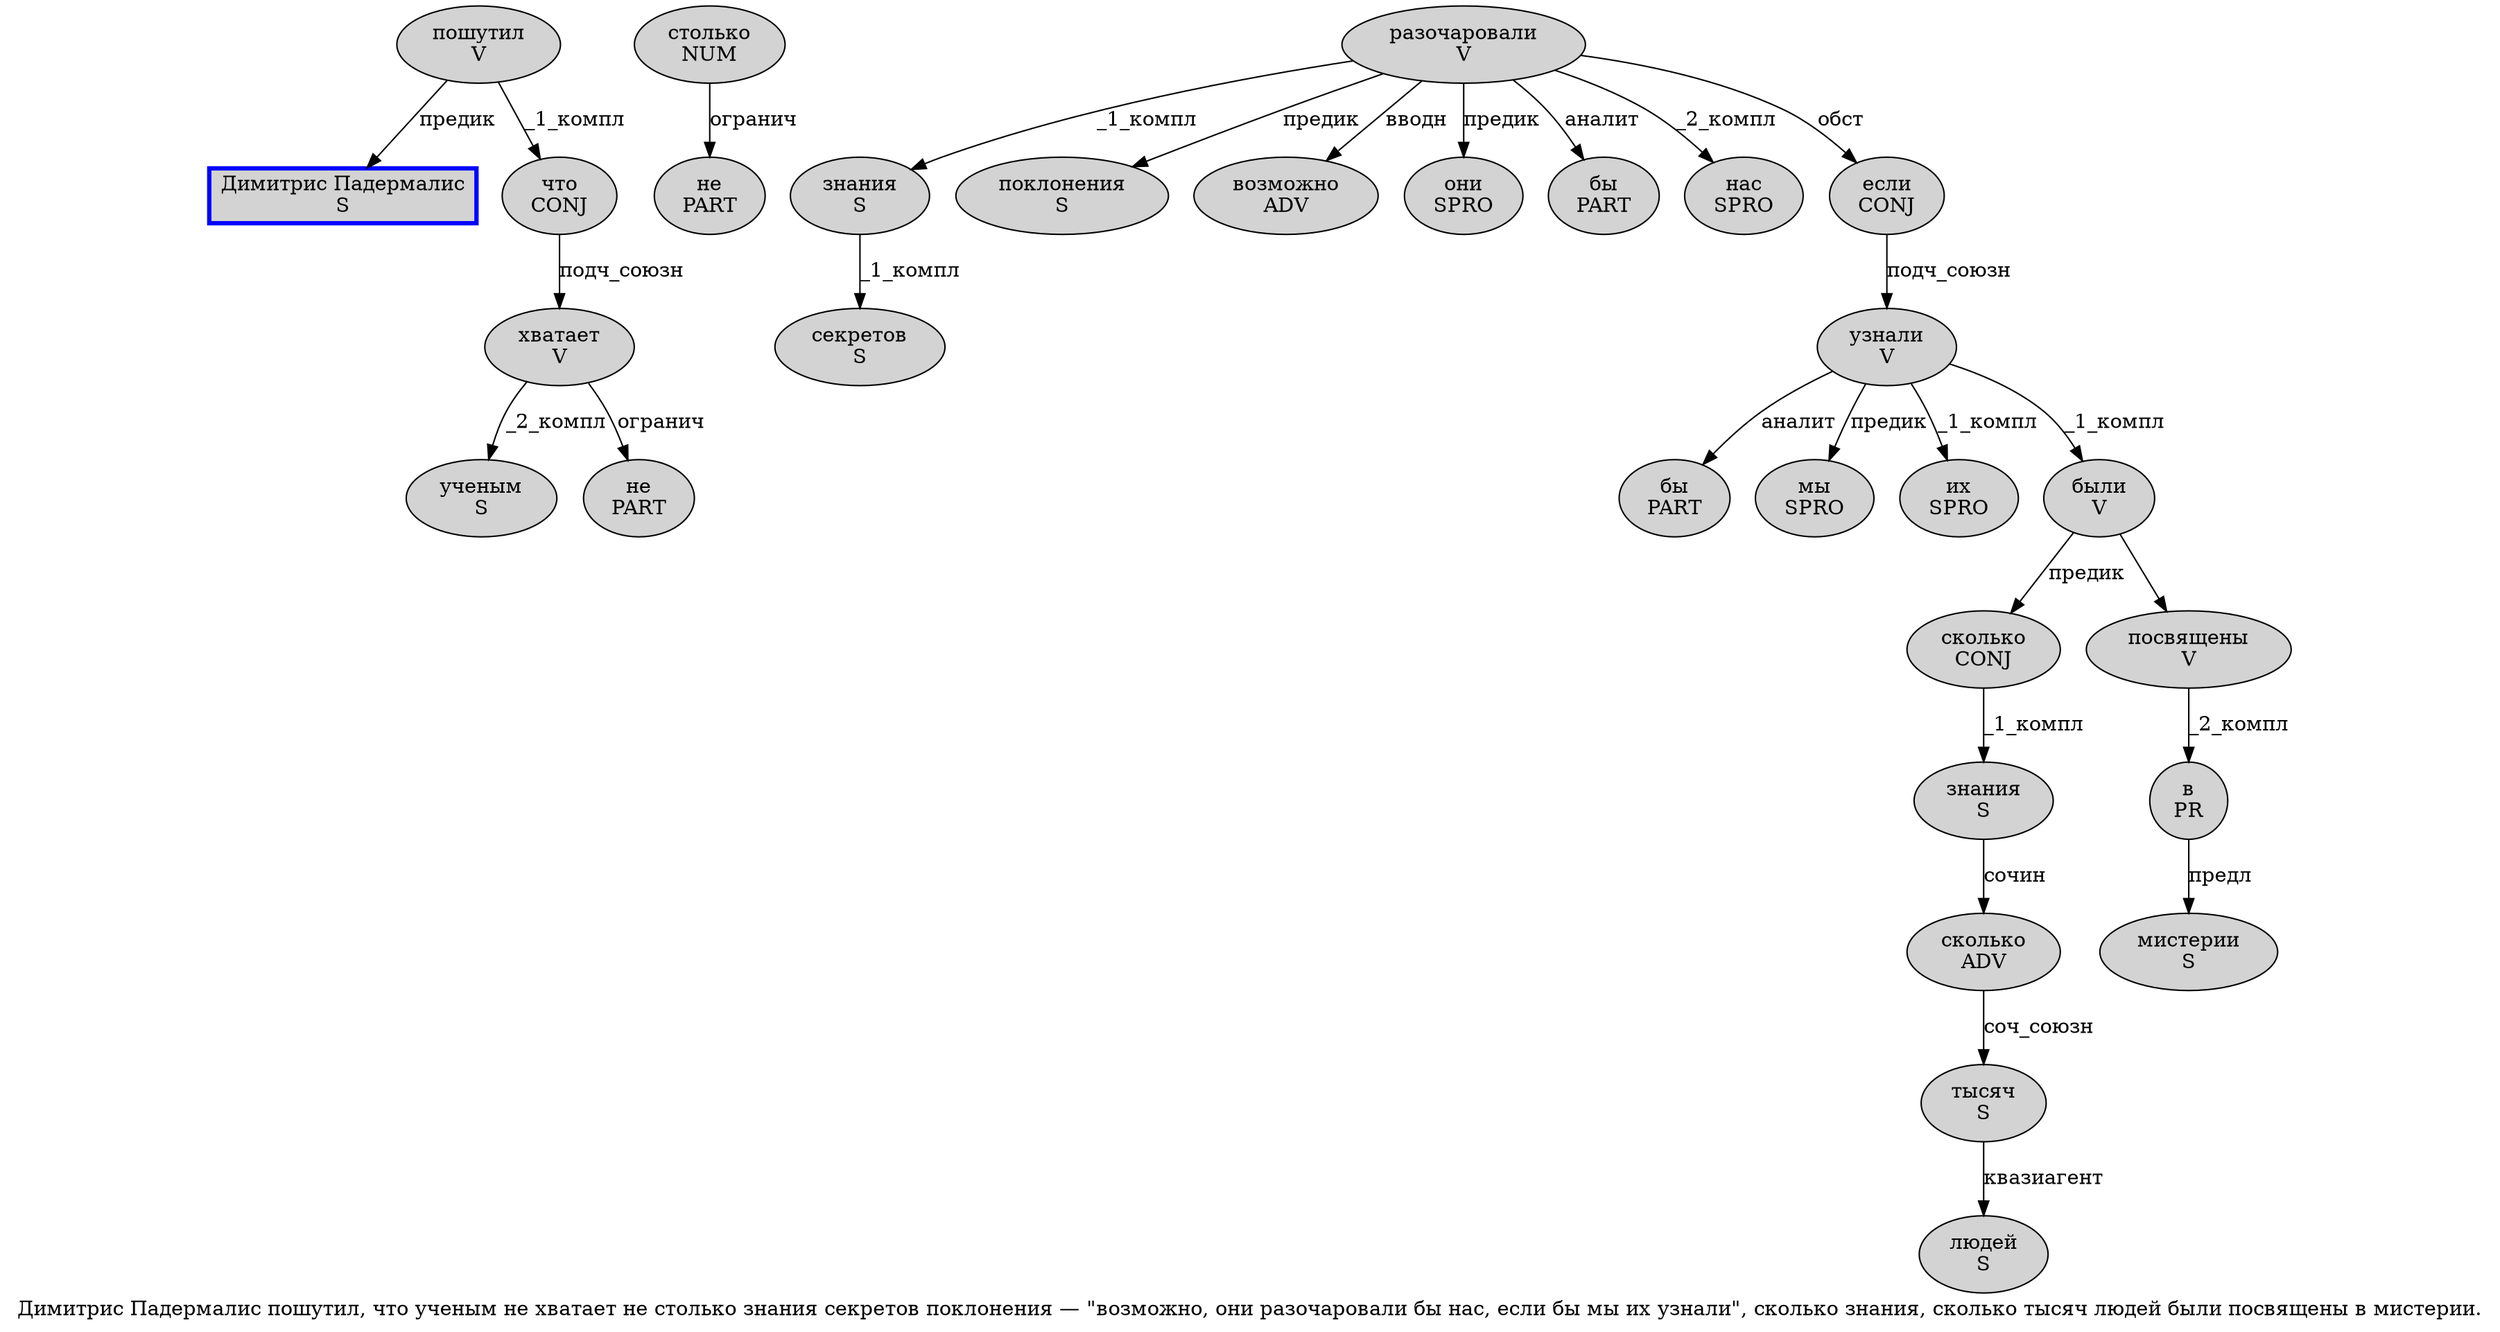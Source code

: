 digraph SENTENCE_1070 {
	graph [label="Димитрис Падермалис пошутил, что ученым не хватает не столько знания секретов поклонения — \"возможно, они разочаровали бы нас, если бы мы их узнали\", сколько знания, сколько тысяч людей были посвящены в мистерии."]
	node [style=filled]
		0 [label="Димитрис Падермалис
S" color=blue fillcolor=lightgray penwidth=3 shape=box]
		1 [label="пошутил
V" color="" fillcolor=lightgray penwidth=1 shape=ellipse]
		3 [label="что
CONJ" color="" fillcolor=lightgray penwidth=1 shape=ellipse]
		4 [label="ученым
S" color="" fillcolor=lightgray penwidth=1 shape=ellipse]
		5 [label="не
PART" color="" fillcolor=lightgray penwidth=1 shape=ellipse]
		6 [label="хватает
V" color="" fillcolor=lightgray penwidth=1 shape=ellipse]
		7 [label="не
PART" color="" fillcolor=lightgray penwidth=1 shape=ellipse]
		8 [label="столько
NUM" color="" fillcolor=lightgray penwidth=1 shape=ellipse]
		9 [label="знания
S" color="" fillcolor=lightgray penwidth=1 shape=ellipse]
		10 [label="секретов
S" color="" fillcolor=lightgray penwidth=1 shape=ellipse]
		11 [label="поклонения
S" color="" fillcolor=lightgray penwidth=1 shape=ellipse]
		14 [label="возможно
ADV" color="" fillcolor=lightgray penwidth=1 shape=ellipse]
		16 [label="они
SPRO" color="" fillcolor=lightgray penwidth=1 shape=ellipse]
		17 [label="разочаровали
V" color="" fillcolor=lightgray penwidth=1 shape=ellipse]
		18 [label="бы
PART" color="" fillcolor=lightgray penwidth=1 shape=ellipse]
		19 [label="нас
SPRO" color="" fillcolor=lightgray penwidth=1 shape=ellipse]
		21 [label="если
CONJ" color="" fillcolor=lightgray penwidth=1 shape=ellipse]
		22 [label="бы
PART" color="" fillcolor=lightgray penwidth=1 shape=ellipse]
		23 [label="мы
SPRO" color="" fillcolor=lightgray penwidth=1 shape=ellipse]
		24 [label="их
SPRO" color="" fillcolor=lightgray penwidth=1 shape=ellipse]
		25 [label="узнали
V" color="" fillcolor=lightgray penwidth=1 shape=ellipse]
		28 [label="сколько
CONJ" color="" fillcolor=lightgray penwidth=1 shape=ellipse]
		29 [label="знания
S" color="" fillcolor=lightgray penwidth=1 shape=ellipse]
		31 [label="сколько
ADV" color="" fillcolor=lightgray penwidth=1 shape=ellipse]
		32 [label="тысяч
S" color="" fillcolor=lightgray penwidth=1 shape=ellipse]
		33 [label="людей
S" color="" fillcolor=lightgray penwidth=1 shape=ellipse]
		34 [label="были
V" color="" fillcolor=lightgray penwidth=1 shape=ellipse]
		35 [label="посвящены
V" color="" fillcolor=lightgray penwidth=1 shape=ellipse]
		36 [label="в
PR" color="" fillcolor=lightgray penwidth=1 shape=ellipse]
		37 [label="мистерии
S" color="" fillcolor=lightgray penwidth=1 shape=ellipse]
			32 -> 33 [label="квазиагент"]
			6 -> 4 [label="_2_компл"]
			6 -> 5 [label="огранич"]
			28 -> 29 [label="_1_компл"]
			25 -> 22 [label="аналит"]
			25 -> 23 [label="предик"]
			25 -> 24 [label="_1_компл"]
			25 -> 34 [label="_1_компл"]
			36 -> 37 [label="предл"]
			8 -> 7 [label="огранич"]
			17 -> 9 [label="_1_компл"]
			17 -> 11 [label="предик"]
			17 -> 14 [label="вводн"]
			17 -> 16 [label="предик"]
			17 -> 18 [label="аналит"]
			17 -> 19 [label="_2_компл"]
			17 -> 21 [label="обст"]
			3 -> 6 [label="подч_союзн"]
			21 -> 25 [label="подч_союзн"]
			9 -> 10 [label="_1_компл"]
			34 -> 28 [label="предик"]
			34 -> 35
			31 -> 32 [label="соч_союзн"]
			29 -> 31 [label="сочин"]
			1 -> 0 [label="предик"]
			1 -> 3 [label="_1_компл"]
			35 -> 36 [label="_2_компл"]
}